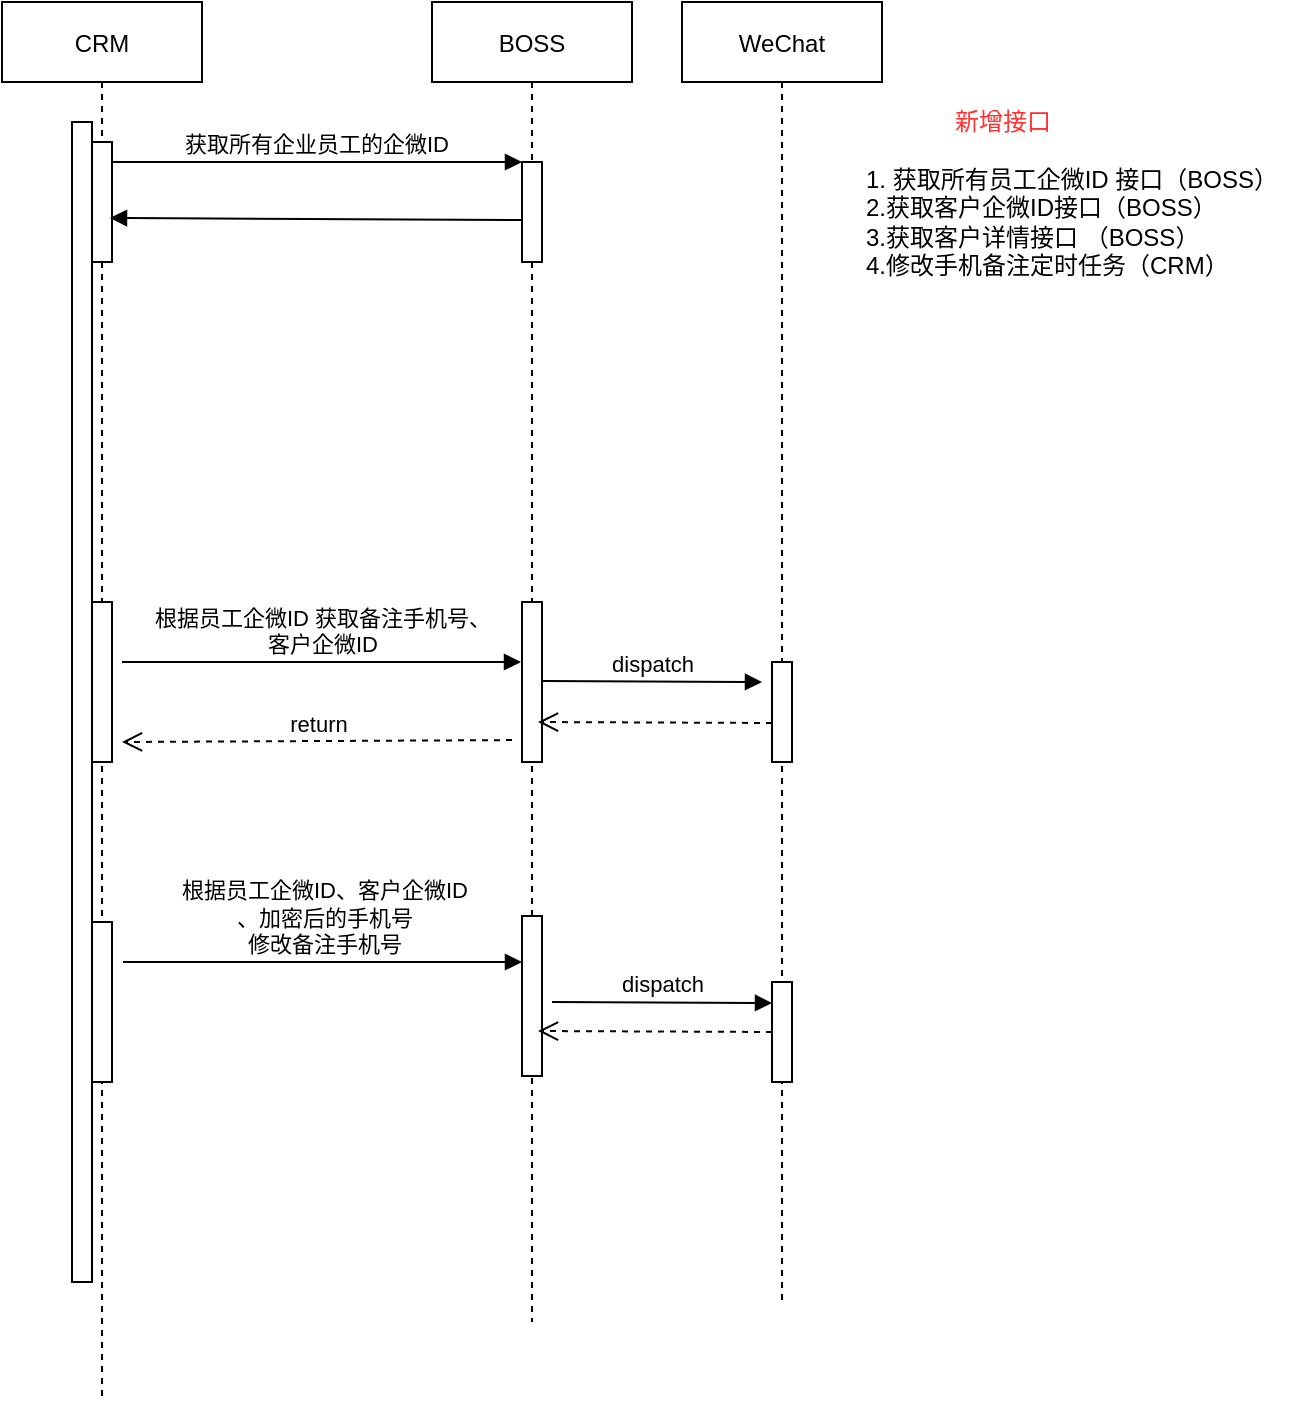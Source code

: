 <mxfile version="16.5.6" type="github">
  <diagram id="kgpKYQtTHZ0yAKxKKP6v" name="Page-1">
    <mxGraphModel dx="946" dy="527" grid="1" gridSize="10" guides="1" tooltips="1" connect="1" arrows="1" fold="1" page="1" pageScale="1" pageWidth="850" pageHeight="1100" math="0" shadow="0">
      <root>
        <mxCell id="0" />
        <mxCell id="1" parent="0" />
        <mxCell id="3nuBFxr9cyL0pnOWT2aG-1" value="CRM" style="shape=umlLifeline;perimeter=lifelinePerimeter;container=1;collapsible=0;recursiveResize=0;rounded=0;shadow=0;strokeWidth=1;" parent="1" vertex="1">
          <mxGeometry x="120" y="80" width="100" height="700" as="geometry" />
        </mxCell>
        <mxCell id="3nuBFxr9cyL0pnOWT2aG-2" value="" style="points=[];perimeter=orthogonalPerimeter;rounded=0;shadow=0;strokeWidth=1;" parent="3nuBFxr9cyL0pnOWT2aG-1" vertex="1">
          <mxGeometry x="45" y="70" width="10" height="60" as="geometry" />
        </mxCell>
        <mxCell id="1vOSKHXe1nliGFfEZGOb-9" value="" style="html=1;points=[];perimeter=orthogonalPerimeter;" parent="3nuBFxr9cyL0pnOWT2aG-1" vertex="1">
          <mxGeometry x="45" y="300" width="10" height="80" as="geometry" />
        </mxCell>
        <mxCell id="1vOSKHXe1nliGFfEZGOb-16" value="" style="html=1;points=[];perimeter=orthogonalPerimeter;" parent="3nuBFxr9cyL0pnOWT2aG-1" vertex="1">
          <mxGeometry x="45" y="460" width="10" height="80" as="geometry" />
        </mxCell>
        <mxCell id="1vOSKHXe1nliGFfEZGOb-21" value="" style="html=1;points=[];perimeter=orthogonalPerimeter;" parent="3nuBFxr9cyL0pnOWT2aG-1" vertex="1">
          <mxGeometry x="35" y="60" width="10" height="580" as="geometry" />
        </mxCell>
        <mxCell id="3nuBFxr9cyL0pnOWT2aG-5" value="BOSS" style="shape=umlLifeline;perimeter=lifelinePerimeter;container=1;collapsible=0;recursiveResize=0;rounded=0;shadow=0;strokeWidth=1;" parent="1" vertex="1">
          <mxGeometry x="335" y="80" width="100" height="660" as="geometry" />
        </mxCell>
        <mxCell id="3nuBFxr9cyL0pnOWT2aG-6" value="" style="points=[];perimeter=orthogonalPerimeter;rounded=0;shadow=0;strokeWidth=1;" parent="3nuBFxr9cyL0pnOWT2aG-5" vertex="1">
          <mxGeometry x="45" y="80" width="10" height="50" as="geometry" />
        </mxCell>
        <mxCell id="1vOSKHXe1nliGFfEZGOb-10" value="" style="html=1;points=[];perimeter=orthogonalPerimeter;" parent="3nuBFxr9cyL0pnOWT2aG-5" vertex="1">
          <mxGeometry x="45" y="300" width="10" height="80" as="geometry" />
        </mxCell>
        <mxCell id="1vOSKHXe1nliGFfEZGOb-13" value="dispatch" style="html=1;verticalAlign=bottom;endArrow=block;rounded=0;" parent="3nuBFxr9cyL0pnOWT2aG-5" edge="1">
          <mxGeometry width="80" relative="1" as="geometry">
            <mxPoint x="55" y="339.5" as="sourcePoint" />
            <mxPoint x="165" y="340" as="targetPoint" />
          </mxGeometry>
        </mxCell>
        <mxCell id="5uqEnYvKcgAW0d0VMUna-1" value="" style="html=1;points=[];perimeter=orthogonalPerimeter;" vertex="1" parent="3nuBFxr9cyL0pnOWT2aG-5">
          <mxGeometry x="45" y="457" width="10" height="80" as="geometry" />
        </mxCell>
        <mxCell id="5uqEnYvKcgAW0d0VMUna-3" value="根据员工企微ID、客户企微ID&lt;br&gt;、加密后的手机号&lt;br&gt;修改备注手机号" style="html=1;verticalAlign=bottom;endArrow=block;rounded=0;" edge="1" parent="3nuBFxr9cyL0pnOWT2aG-5">
          <mxGeometry width="80" relative="1" as="geometry">
            <mxPoint x="-154.5" y="480" as="sourcePoint" />
            <mxPoint x="45" y="480" as="targetPoint" />
          </mxGeometry>
        </mxCell>
        <mxCell id="3nuBFxr9cyL0pnOWT2aG-8" value="获取所有企业员工的企微ID" style="verticalAlign=bottom;endArrow=block;entryX=0;entryY=0;shadow=0;strokeWidth=1;" parent="1" source="3nuBFxr9cyL0pnOWT2aG-2" target="3nuBFxr9cyL0pnOWT2aG-6" edge="1">
          <mxGeometry relative="1" as="geometry">
            <mxPoint x="275" y="160" as="sourcePoint" />
          </mxGeometry>
        </mxCell>
        <mxCell id="3nuBFxr9cyL0pnOWT2aG-9" value="" style="verticalAlign=bottom;endArrow=block;entryX=0.9;entryY=0.633;shadow=0;strokeWidth=1;entryDx=0;entryDy=0;entryPerimeter=0;" parent="1" target="3nuBFxr9cyL0pnOWT2aG-2" edge="1">
          <mxGeometry relative="1" as="geometry">
            <mxPoint x="380" y="189" as="sourcePoint" />
            <mxPoint x="180" y="189" as="targetPoint" />
          </mxGeometry>
        </mxCell>
        <mxCell id="1vOSKHXe1nliGFfEZGOb-1" value="WeChat" style="shape=umlLifeline;perimeter=lifelinePerimeter;container=1;collapsible=0;recursiveResize=0;rounded=0;shadow=0;strokeWidth=1;" parent="1" vertex="1">
          <mxGeometry x="460" y="80" width="100" height="650" as="geometry" />
        </mxCell>
        <mxCell id="1vOSKHXe1nliGFfEZGOb-12" value="" style="points=[];perimeter=orthogonalPerimeter;rounded=0;shadow=0;strokeWidth=1;" parent="1vOSKHXe1nliGFfEZGOb-1" vertex="1">
          <mxGeometry x="45" y="330" width="10" height="50" as="geometry" />
        </mxCell>
        <mxCell id="1vOSKHXe1nliGFfEZGOb-14" value="" style="html=1;verticalAlign=bottom;endArrow=open;dashed=1;endSize=8;rounded=0;exitX=0.1;exitY=0.67;exitDx=0;exitDy=0;exitPerimeter=0;" parent="1vOSKHXe1nliGFfEZGOb-1" edge="1">
          <mxGeometry relative="1" as="geometry">
            <mxPoint x="45" y="360.5" as="sourcePoint" />
            <mxPoint x="-72" y="360" as="targetPoint" />
          </mxGeometry>
        </mxCell>
        <mxCell id="5uqEnYvKcgAW0d0VMUna-2" value="" style="points=[];perimeter=orthogonalPerimeter;rounded=0;shadow=0;strokeWidth=1;" vertex="1" parent="1vOSKHXe1nliGFfEZGOb-1">
          <mxGeometry x="45" y="490" width="10" height="50" as="geometry" />
        </mxCell>
        <mxCell id="5uqEnYvKcgAW0d0VMUna-5" value="" style="html=1;verticalAlign=bottom;endArrow=open;dashed=1;endSize=8;rounded=0;exitX=0.1;exitY=0.67;exitDx=0;exitDy=0;exitPerimeter=0;" edge="1" parent="1vOSKHXe1nliGFfEZGOb-1">
          <mxGeometry relative="1" as="geometry">
            <mxPoint x="45" y="515" as="sourcePoint" />
            <mxPoint x="-72" y="514.5" as="targetPoint" />
          </mxGeometry>
        </mxCell>
        <mxCell id="1vOSKHXe1nliGFfEZGOb-11" value="根据员工企微ID 获取备注手机号、&lt;br&gt;客户企微ID" style="html=1;verticalAlign=bottom;endArrow=block;rounded=0;" parent="1" edge="1">
          <mxGeometry width="80" relative="1" as="geometry">
            <mxPoint x="180" y="410" as="sourcePoint" />
            <mxPoint x="379.5" y="410" as="targetPoint" />
          </mxGeometry>
        </mxCell>
        <mxCell id="1vOSKHXe1nliGFfEZGOb-15" value="return" style="html=1;verticalAlign=bottom;endArrow=open;dashed=1;endSize=8;rounded=0;entryX=0.9;entryY=0.661;entryDx=0;entryDy=0;entryPerimeter=0;exitX=-0.5;exitY=0.863;exitDx=0;exitDy=0;exitPerimeter=0;" parent="1" source="1vOSKHXe1nliGFfEZGOb-10" edge="1">
          <mxGeometry relative="1" as="geometry">
            <mxPoint x="370" y="450" as="sourcePoint" />
            <mxPoint x="180" y="450" as="targetPoint" />
          </mxGeometry>
        </mxCell>
        <mxCell id="1vOSKHXe1nliGFfEZGOb-19" value="1. 获取所有员工企微ID 接口（BOSS）&lt;br&gt;2.获取客户企微ID接口（BOSS）&lt;br&gt;&lt;div&gt;&lt;span&gt;3.获取客户详情接口 （BOSS）&lt;/span&gt;&lt;/div&gt;&lt;div&gt;&lt;span&gt;4.修改手机备注定时任务（CRM）&lt;br&gt;&lt;/span&gt;&lt;/div&gt;" style="text;html=1;align=left;verticalAlign=middle;resizable=0;points=[];autosize=1;strokeColor=none;fillColor=none;" parent="1" vertex="1">
          <mxGeometry x="550" y="160" width="220" height="60" as="geometry" />
        </mxCell>
        <mxCell id="1vOSKHXe1nliGFfEZGOb-22" value="&lt;font color=&quot;#ff3333&quot;&gt;新增接口&lt;/font&gt;" style="text;html=1;align=center;verticalAlign=middle;resizable=0;points=[];autosize=1;strokeColor=none;fillColor=none;" parent="1" vertex="1">
          <mxGeometry x="590" y="130" width="60" height="20" as="geometry" />
        </mxCell>
        <mxCell id="5uqEnYvKcgAW0d0VMUna-4" value="dispatch" style="html=1;verticalAlign=bottom;endArrow=block;rounded=0;" edge="1" parent="1">
          <mxGeometry width="80" relative="1" as="geometry">
            <mxPoint x="395" y="580" as="sourcePoint" />
            <mxPoint x="505" y="580.5" as="targetPoint" />
          </mxGeometry>
        </mxCell>
      </root>
    </mxGraphModel>
  </diagram>
</mxfile>
